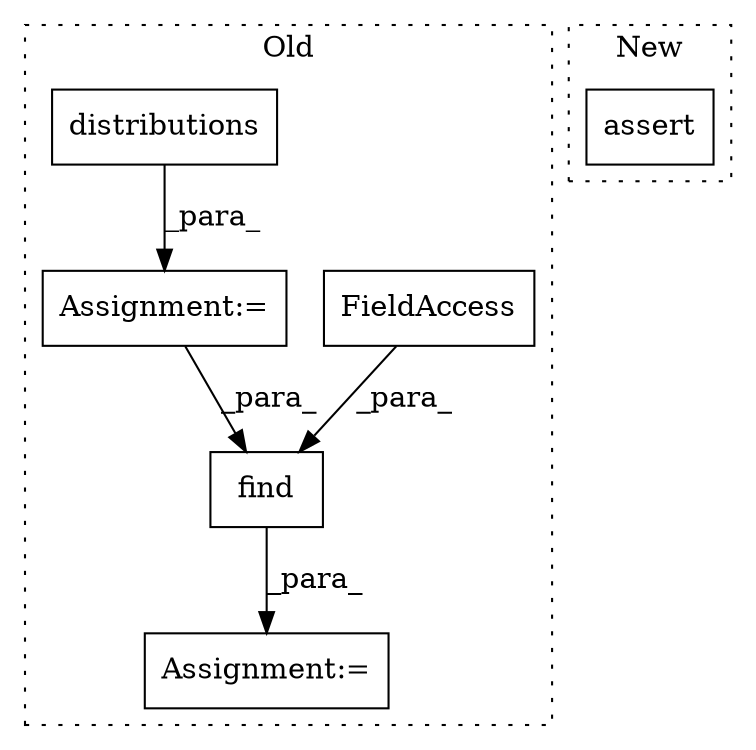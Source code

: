 digraph G {
subgraph cluster0 {
1 [label="find" a="32" s="368,388" l="5,1" shape="box"];
3 [label="FieldAccess" a="22" s="379" l="9" shape="box"];
4 [label="Assignment:=" a="7" s="367" l="1" shape="box"];
5 [label="Assignment:=" a="7" s="337" l="1" shape="box"];
6 [label="distributions" a="32" s="338,353" l="14,1" shape="box"];
label = "Old";
style="dotted";
}
subgraph cluster1 {
2 [label="assert" a="6" s="385" l="7" shape="box"];
label = "New";
style="dotted";
}
1 -> 4 [label="_para_"];
3 -> 1 [label="_para_"];
5 -> 1 [label="_para_"];
6 -> 5 [label="_para_"];
}